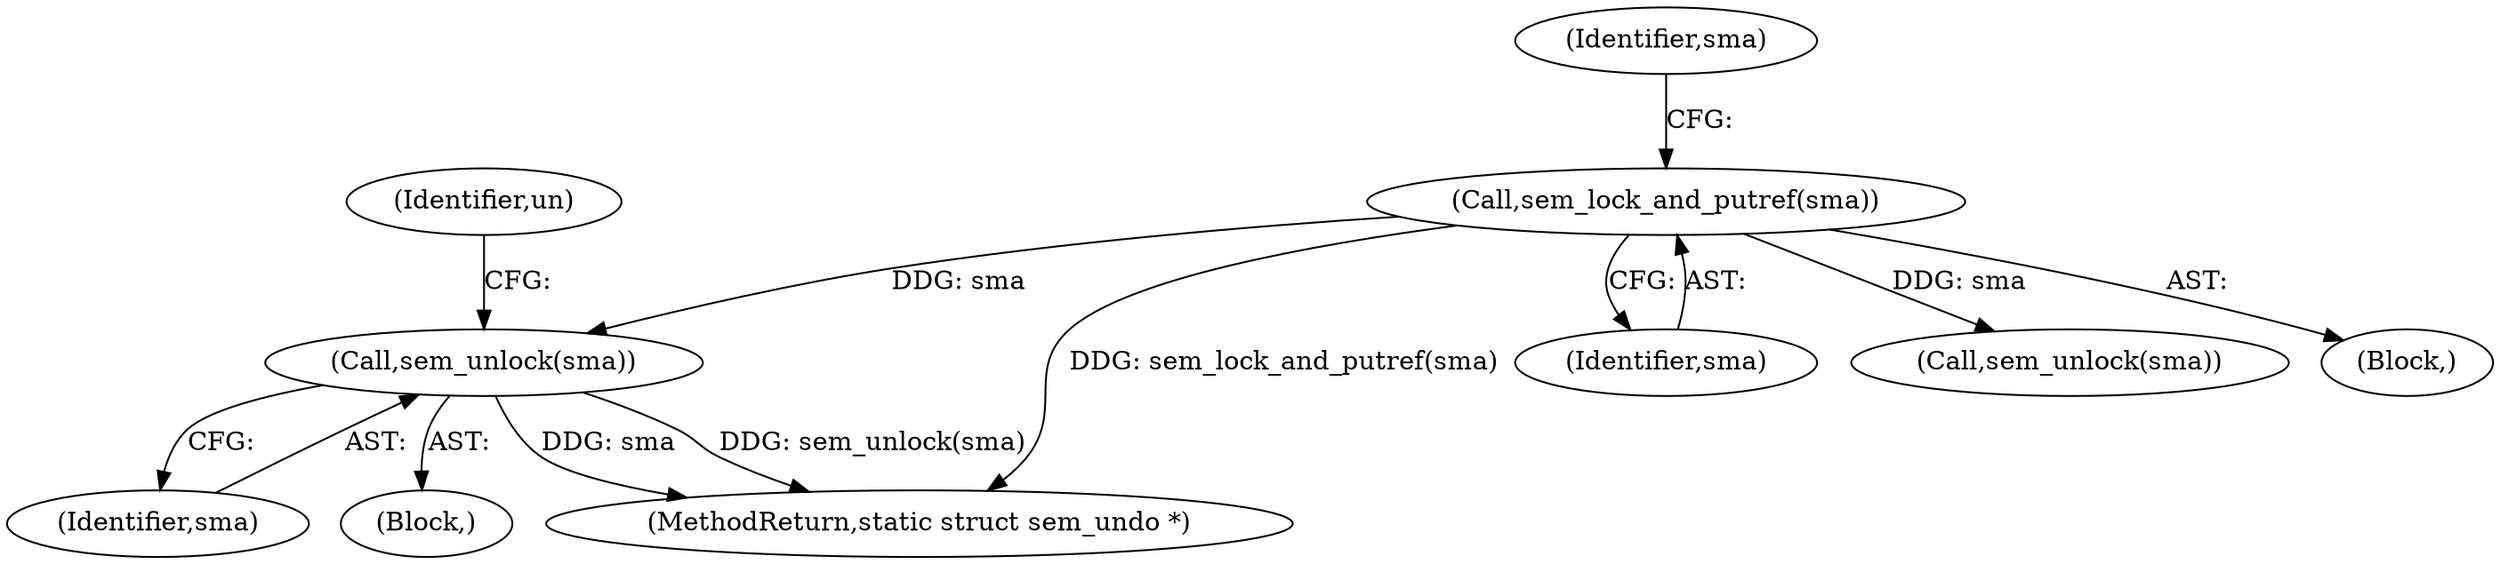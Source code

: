 digraph "1_linux_6062a8dc0517bce23e3c2f7d2fea5e22411269a3_2@del" {
"1000192" [label="(Call,sem_unlock(sma))"];
"1000183" [label="(Call,sem_lock_and_putref(sma))"];
"1000184" [label="(Identifier,sma)"];
"1000192" [label="(Call,sem_unlock(sma))"];
"1000239" [label="(Call,sem_unlock(sma))"];
"1000188" [label="(Identifier,sma)"];
"1000193" [label="(Identifier,sma)"];
"1000109" [label="(Block,)"];
"1000191" [label="(Block,)"];
"1000183" [label="(Call,sem_lock_and_putref(sma))"];
"1000195" [label="(Identifier,un)"];
"1000244" [label="(MethodReturn,static struct sem_undo *)"];
"1000192" -> "1000191"  [label="AST: "];
"1000192" -> "1000193"  [label="CFG: "];
"1000193" -> "1000192"  [label="AST: "];
"1000195" -> "1000192"  [label="CFG: "];
"1000192" -> "1000244"  [label="DDG: sma"];
"1000192" -> "1000244"  [label="DDG: sem_unlock(sma)"];
"1000183" -> "1000192"  [label="DDG: sma"];
"1000183" -> "1000109"  [label="AST: "];
"1000183" -> "1000184"  [label="CFG: "];
"1000184" -> "1000183"  [label="AST: "];
"1000188" -> "1000183"  [label="CFG: "];
"1000183" -> "1000244"  [label="DDG: sem_lock_and_putref(sma)"];
"1000183" -> "1000239"  [label="DDG: sma"];
}
